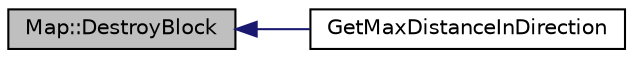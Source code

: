 digraph "Map::DestroyBlock"
{
  edge [fontname="Helvetica",fontsize="10",labelfontname="Helvetica",labelfontsize="10"];
  node [fontname="Helvetica",fontsize="10",shape=record];
  rankdir="LR";
  Node8 [label="Map::DestroyBlock",height=0.2,width=0.4,color="black", fillcolor="grey75", style="filled", fontcolor="black"];
  Node8 -> Node9 [dir="back",color="midnightblue",fontsize="10",style="solid",fontname="Helvetica"];
  Node9 [label="GetMaxDistanceInDirection",height=0.2,width=0.4,color="black", fillcolor="white", style="filled",URL="$_bomb_8h.html#a8ca009fbe88f5109451823ad28696ec4"];
}
